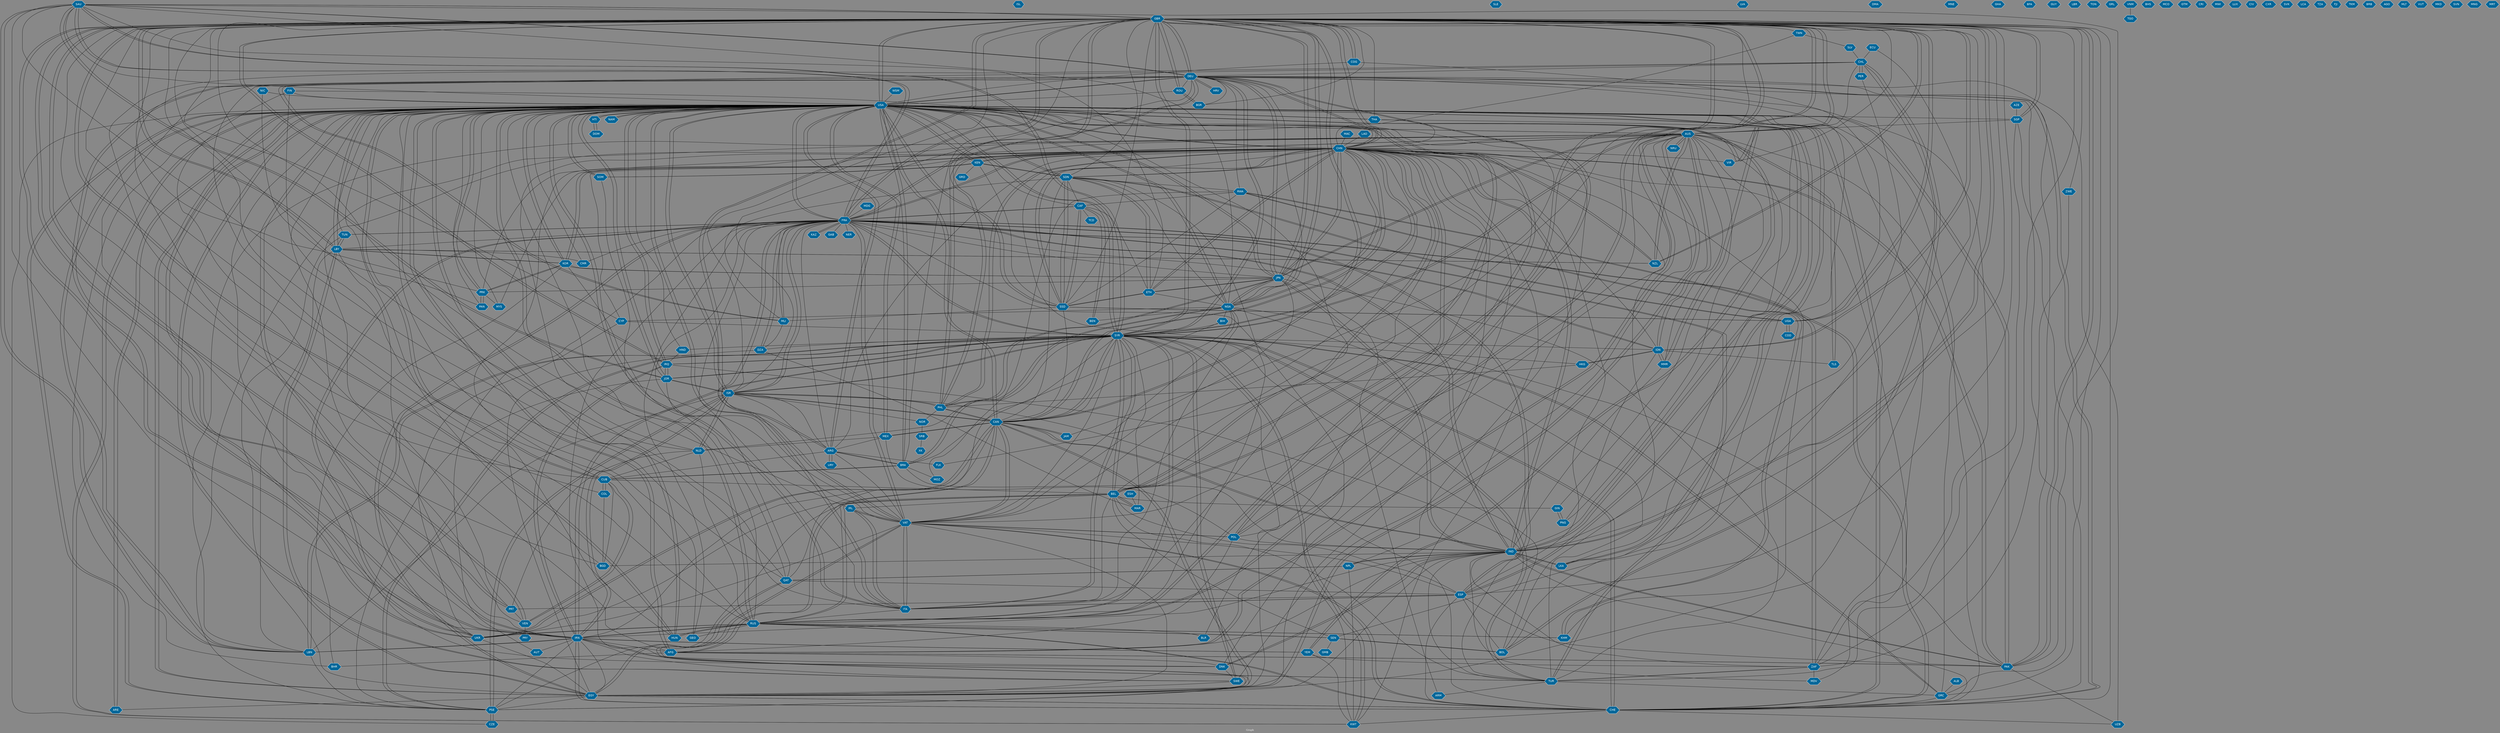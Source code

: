// Countries together in item graph
graph {
	graph [bgcolor="#888888" fontcolor=white fontsize=12 label="Graph" outputorder=edgesfirst overlap=prism]
	node [color=white fillcolor="#006699" fontcolor=white fontname=Helvetica shape=hexagon style=filled]
	edge [arrowhead=open color=black fontcolor=white fontname=Courier fontsize=12]
		SAU [label=SAU]
		GBR [label=GBR]
		DEU [label=DEU]
		ZAF [label=ZAF]
		CHN [label=CHN]
		SDN [label=SDN]
		TUN [label=TUN]
		USA [label=USA]
		ISL [label=ISL]
		SYR [label=SYR]
		BRA [label=BRA]
		SLE [label=SLE]
		EGY [label=EGY]
		ISR [label=ISR]
		LBY [label=LBY]
		HUN [label=HUN]
		KHM [label=KHM]
		IND [label=IND]
		PAK [label=PAK]
		IDN [label=IDN]
		UGA [label=UGA]
		GRC [label=GRC]
		MAR [label=MAR]
		IRQ [label=IRQ]
		MLI [label=MLI]
		FRA [label=FRA]
		BGD [label=BGD]
		VAT [label=VAT]
		THA [label=THA]
		UKR [label=UKR]
		CHE [label=CHE]
		IRN [label=IRN]
		TUR [label=TUR]
		JPN [label=JPN]
		AFG [label=AFG]
		AUS [label=AUS]
		ESP [label=ESP]
		PSE [label=PSE]
		VIR [label=VIR]
		SSD [label=SSD]
		RUS [label=RUS]
		ETH [label=ETH]
		CAF [label=CAF]
		ESH [label=ESH]
		COG [label=COG]
		CUB [label=CUB]
		NLD [label=NLD]
		LBN [label=LBN]
		CAN [label=CAN]
		GIN [label=GIN]
		VEN [label=VEN]
		PHL [label=PHL]
		MEX [label=MEX]
		KOR [label=KOR]
		ARG [label=ARG]
		NGA [label=NGA]
		ITA [label=ITA]
		POL [label=POL]
		JAM [label=JAM]
		BEL [label=BEL]
		RWA [label=RWA]
		NZL [label=NZL]
		NOR [label=NOR]
		HKG [label=HKG]
		COL [label=COL]
		PRK [label=PRK]
		SEN [label=SEN]
		CHL [label=CHL]
		MYS [label=MYS]
		LKA [label=LKA]
		IRL [label=IRL]
		JOR [label=JOR]
		QAT [label=QAT]
		LVA [label=LVA]
		KWT [label=KWT]
		AUT [label=AUT]
		PRT [label=PRT]
		HTI [label=HTI]
		DMA [label=DMA]
		DZA [label=DZA]
		MNE [label=MNE]
		SLV [label=SLV]
		DNK [label=DNK]
		MMR [label=MMR]
		BOL [label=BOL]
		ARE [label=ARE]
		YEM [label=YEM]
		SWE [label=SWE]
		AZE [label=AZE]
		CZE [label=CZE]
		ZWE [label=ZWE]
		GHA [label=GHA]
		BFA [label=BFA]
		GUY [label=GUY]
		MDG [label=MDG]
		TLS [label=TLS]
		NRU [label=NRU]
		LBR [label=LBR]
		URY [label=URY]
		MDV [label=MDV]
		TON [label=TON]
		SOM [label=SOM]
		PER [label=PER]
		NPL [label=NPL]
		HND [label=HND]
		BLR [label=BLR]
		CYP [label=CYP]
		DOM [label=DOM]
		ROU [label=ROU]
		BGR [label=BGR]
		XK [label=XK]
		GRL [label=GRL]
		MAC [label=MAC]
		FLK [label=FLK]
		BIH [label=BIH]
		KEN [label=KEN]
		VNM [label=VNM]
		TGO [label=TGO]
		BHS [label=BHS]
		BEN [label=BEN]
		PAN [label=PAN]
		BHR [label=BHR]
		MCO [label=MCO]
		GTM [label=GTM]
		HRV [label=HRV]
		SRB [label=SRB]
		SGP [label=SGP]
		CRI [label=CRI]
		MWI [label=MWI]
		NER [label=NER]
		ARM [label=ARM]
		NIC [label=NIC]
		ECU [label=ECU]
		LUX [label=LUX]
		GEO [label=GEO]
		CMR [label=CMR]
		FIN [label=FIN]
		KAZ [label=KAZ]
		LAO [label=LAO]
		CIV [label=CIV]
		TCD [label=TCD]
		NAM [label=NAM]
		TWN [label=TWN]
		WSM [label=WSM]
		GMB [label=GMB]
		MOZ [label=MOZ]
		"CXR " [label="CXR "]
		PNG [label=PNG]
		SVK [label=SVK]
		LCA [label=LCA]
		ALB [label=ALB]
		TZA [label=TZA]
		UZB [label=UZB]
		FJI [label=FJI]
		PRY [label=PRY]
		TKM [label=TKM]
		GRD [label=GRD]
		COD [label=COD]
		BRB [label=BRB]
		AGO [label=AGO]
		MLT [label=MLT]
		VUT [label=VUT]
		MKD [label=MKD]
		SVN [label=SVN]
		MNG [label=MNG]
		MRT [label=MRT]
		GAB [label=GAB]
			NPL -- KWT [weight=1]
			LKA -- IND [weight=3]
			FRA -- RUS [weight=2]
			MLI -- FRA [weight=5]
			USA -- VAT [weight=2]
			SSD -- ETH [weight=6]
			CAF -- FRA [weight=7]
			CUB -- BRA [weight=3]
			IDN -- CHN [weight=1]
			ARG -- USA [weight=2]
			THA -- USA [weight=2]
			CAN -- GBR [weight=2]
			IND -- JPN [weight=3]
			SDN -- ETH [weight=10]
			ETH -- CAF [weight=1]
			CHL -- SEN [weight=1]
			PHL -- NOR [weight=1]
			VAT -- ISR [weight=2]
			CUB -- CHL [weight=1]
			VAT -- POL [weight=1]
			HND -- IRQ [weight=1]
			CHE -- USA [weight=4]
			ISR -- NLD [weight=2]
			JPN -- PHL [weight=4]
			BEL -- MAR [weight=1]
			IND -- CHN [weight=1]
			USA -- SSD [weight=5]
			LBY -- USA [weight=2]
			BGD -- GBR [weight=1]
			RUS -- GEO [weight=1]
			USA -- YEM [weight=3]
			USA -- SGP [weight=1]
			IRN -- EGY [weight=2]
			VEN -- PRY [weight=1]
			ARG -- URY [weight=1]
			CHN -- SDN [weight=4]
			SSD -- CHN [weight=2]
			USA -- UKR [weight=1]
			IDN -- GBR [weight=2]
			ITA -- NGA [weight=1]
			FIN -- USA [weight=1]
			DEU -- HRV [weight=3]
			JPN -- GBR [weight=2]
			KOR -- PRK [weight=5]
			NGA -- USA [weight=6]
			USA -- IRQ [weight=19]
			KOR -- USA [weight=5]
			CAN -- VAT [weight=4]
			ISR -- CHE [weight=1]
			MAR -- BEL [weight=2]
			AFG -- CAN [weight=1]
			EGY -- PSE [weight=1]
			CHE -- SGP [weight=1]
			BOL -- SEN [weight=3]
			AUS -- CHE [weight=1]
			HUN -- USA [weight=1]
			CHN -- IND [weight=6]
			BEL -- IRL [weight=1]
			TUR -- GRC [weight=1]
			TUN -- LBY [weight=1]
			USA -- SYR [weight=31]
			IRN -- AUT [weight=1]
			CAN -- CHN [weight=1]
			FRA -- CMR [weight=1]
			JPN -- DEU [weight=1]
			GBR -- IND [weight=7]
			ECU -- IND [weight=1]
			RUS -- BEL [weight=1]
			IDN -- FRA [weight=1]
			EGY -- GBR [weight=4]
			CUB -- BEL [weight=1]
			CHN -- FRA [weight=6]
			SDN -- RUS [weight=1]
			FRA -- ESP [weight=1]
			ITA -- BEL [weight=1]
			NGA -- BIH [weight=1]
			IRN -- SYR [weight=50]
			PSE -- USA [weight=2]
			IND -- BGD [weight=1]
			FRA -- DEU [weight=2]
			KEN -- USA [weight=3]
			YEM -- KWT [weight=1]
			TUR -- ARM [weight=1]
			AUS -- GBR [weight=4]
			GBR -- SDN [weight=1]
			IRN -- RUS [weight=6]
			NGA -- TUR [weight=1]
			LKA -- GBR [weight=1]
			USA -- ISR [weight=8]
			MLI -- DZA [weight=1]
			HUN -- GBR [weight=6]
			BRA -- NGA [weight=2]
			BOL -- CHN [weight=1]
			AFG -- DNK [weight=1]
			SWE -- EGY [weight=1]
			SDN -- CAN [weight=1]
			MMR -- IND [weight=1]
			LBY -- FRA [weight=2]
			RWA -- DEU [weight=1]
			ZAF -- TUR [weight=2]
			HTI -- USA [weight=2]
			CHN -- ITA [weight=2]
			MDV -- IND [weight=1]
			FRA -- SYR [weight=7]
			MEX -- USA [weight=12]
			VAT -- CHN [weight=2]
			SOM -- USA [weight=4]
			USA -- GRC [weight=2]
			PAK -- DEU [weight=1]
			USA -- FRA [weight=8]
			IDN -- MMR [weight=1]
			USA -- SOM [weight=10]
			LBN -- LBY [weight=2]
			POL -- GBR [weight=2]
			SYR -- PSE [weight=3]
			CMR -- USA [weight=1]
			PHL -- CAN [weight=3]
			IND -- CAN [weight=1]
			IDN -- PNG [weight=1]
			GBR -- USA [weight=28]
			GBR -- ZAF [weight=1]
			VNM -- TGO [weight=1]
			BRA -- USA [weight=4]
			GBR -- PRK [weight=1]
			MLI -- DEU [weight=1]
			AUS -- TLS [weight=5]
			NPL -- IND [weight=1]
			SYR -- USA [weight=33]
			SYR -- IRQ [weight=4]
			ISR -- JOR [weight=5]
			PHL -- ISR [weight=1]
			USA -- HUN [weight=1]
			USA -- CZE [weight=1]
			CHE -- UZB [weight=1]
			ISR -- SYR [weight=2]
			COG -- USA [weight=2]
			AFG -- POL [weight=1]
			IRQ -- USA [weight=20]
			CHE -- VAT [weight=2]
			SYR -- HND [weight=1]
			ZAF -- IND [weight=2]
			SDN -- RWA [weight=1]
			BEL -- GBR [weight=2]
			NGA -- GBR [weight=1]
			SAU -- JOR [weight=1]
			SLV -- CHL [weight=1]
			PRT -- GBR [weight=1]
			CAN -- UKR [weight=1]
			ARG -- GBR [weight=2]
			KEN -- SDN [weight=1]
			USA -- IND [weight=30]
			QAT -- EGY [weight=2]
			SOM -- KEN [weight=5]
			BHR -- KOR [weight=1]
			CAN -- MEX [weight=1]
			AUS -- PHL [weight=1]
			BGR -- ROU [weight=7]
			USA -- POL [weight=2]
			ISR -- NOR [weight=2]
			SYR -- SWE [weight=2]
			RUS -- BLR [weight=1]
			ETH -- JPN [weight=1]
			GBR -- ITA [weight=1]
			TUR -- IRN [weight=2]
			SYR -- ITA [weight=2]
			ALB -- GRC [weight=1]
			AUS -- JPN [weight=1]
			PSE -- IRN [weight=2]
			CHN -- MYS [weight=1]
			NZL -- AUS [weight=3]
			RUS -- DEU [weight=1]
			BLR -- CHN [weight=1]
			JOR -- SAU [weight=1]
			BOL -- ESP [weight=1]
			BHR -- USA [weight=1]
			USA -- JOR [weight=3]
			NPL -- USA [weight=3]
			HKG -- IDN [weight=2]
			IRN -- SWE [weight=1]
			IND -- NPL [weight=1]
			RWA -- CAF [weight=1]
			JAM -- CAN [weight=3]
			DEU -- HUN [weight=1]
			SSD -- KEN [weight=2]
			TUR -- SYR [weight=2]
			EGY -- FRA [weight=1]
			PRT -- VEN [weight=1]
			DEU -- JPN [weight=2]
			UZB -- DEU [weight=1]
			ESP -- PRT [weight=1]
			CAN -- USA [weight=9]
			USA -- SAU [weight=3]
			THA -- IND [weight=1]
			SDN -- CHN [weight=2]
			ISR -- FRA [weight=1]
			SYR -- QAT [weight=2]
			USA -- NGA [weight=4]
			VAT -- CHE [weight=2]
			BGD -- CUB [weight=1]
			KWT -- SYR [weight=2]
			USA -- LKA [weight=2]
			IND -- EGY [weight=1]
			USA -- LBN [weight=1]
			TLS -- AUS [weight=5]
			SYR -- LBN [weight=8]
			SYR -- CAN [weight=1]
			SDN -- NGA [weight=1]
			GBR -- RUS [weight=1]
			CAN -- SYR [weight=1]
			RUS -- IRN [weight=8]
			SSD -- UGA [weight=1]
			CHN -- MDV [weight=1]
			FIN -- AFG [weight=1]
			PAK -- CHN [weight=1]
			SWE -- AUS [weight=1]
			EGY -- CAN [weight=2]
			FRA -- MLI [weight=6]
			PHL -- AUS [weight=1]
			ETH -- NGA [weight=1]
			SYR -- IRN [weight=53]
			USA -- IRN [weight=27]
			CAF -- SSD [weight=1]
			SYR -- BEL [weight=1]
			CHL -- PER [weight=7]
			USA -- CHN [weight=46]
			BEL -- USA [weight=1]
			COL -- CUB [weight=4]
			EGY -- QAT [weight=3]
			KEN -- GRD [weight=2]
			AUS -- USA [weight=10]
			AUS -- CHL [weight=1]
			KAZ -- FRA [weight=4]
			VAT -- PSE [weight=1]
			FRA -- CHE [weight=1]
			CYP -- SYR [weight=1]
			CHN -- ARG [weight=1]
			PAK -- GBR [weight=6]
			PAN -- PRK [weight=3]
			DEU -- CHN [weight=2]
			IRN -- AFG [weight=1]
			CHE -- GBR [weight=3]
			SDN -- MLI [weight=1]
			GBR -- LBY [weight=9]
			GBR -- FLK [weight=1]
			JPN -- FRA [weight=4]
			USA -- HTI [weight=2]
			GBR -- ZWE [weight=1]
			JPN -- PRK [weight=1]
			FRA -- IND [weight=3]
			JPN -- ETH [weight=1]
			FRA -- QAT [weight=1]
			CHN -- JPN [weight=36]
			SEN -- RUS [weight=3]
			LBY -- NZL [weight=4]
			IRQ -- SYR [weight=3]
			PSE -- ISR [weight=41]
			ESP -- VAT [weight=1]
			EGY -- CHE [weight=1]
			ISR -- USA [weight=16]
			USA -- HND [weight=1]
			USA -- DNK [weight=1]
			UKR -- BEL [weight=3]
			USA -- ESP [weight=1]
			KEN -- SOM [weight=3]
			PSE -- BEL [weight=1]
			JPN -- AUS [weight=2]
			AUS -- IDN [weight=15]
			POL -- USA [weight=1]
			VAT -- NGA [weight=1]
			USA -- KOR [weight=1]
			GBR -- AUS [weight=4]
			PNG -- GIN [weight=2]
			GBR -- SYR [weight=21]
			IRN -- CAN [weight=1]
			GBR -- IDN [weight=2]
			ROU -- USA [weight=5]
			GIN -- PNG [weight=2]
			BRA -- BIH [weight=1]
			ISR -- PSE [weight=59]
			IND -- PAK [weight=1]
			FRA -- SAU [weight=1]
			FRA -- ITA [weight=6]
			CHN -- KEN [weight=4]
			UGA -- GBR [weight=3]
			SEN -- BOL [weight=1]
			CAF -- TCD [weight=1]
			ESP -- FRA [weight=2]
			NLD -- RUS [weight=3]
			ZAF -- RWA [weight=3]
			SYR -- CHN [weight=6]
			AUS -- EGY [weight=3]
			IND -- LKA [weight=2]
			SYR -- JOR [weight=2]
			PAK -- ESP [weight=3]
			UGA -- COD [weight=1]
			GBR -- BGR [weight=3]
			USA -- JPN [weight=16]
			CHN -- VIR [weight=2]
			USA -- MEX [weight=14]
			CHN -- SSD [weight=1]
			SSD -- USA [weight=5]
			PHL -- CHN [weight=1]
			PRK -- KOR [weight=3]
			SAU -- QAT [weight=2]
			JOR -- USA [weight=5]
			ZAF -- MDV [weight=1]
			IRN -- TUR [weight=2]
			SEN -- GMB [weight=1]
			BEN -- CAF [weight=3]
			GRC -- GBR [weight=1]
			CHL -- BOL [weight=1]
			LBY -- EGY [weight=13]
			CHN -- NGA [weight=1]
			MMR -- IDN [weight=1]
			DEU -- NGA [weight=1]
			LKA -- USA [weight=3]
			USA -- ARG [weight=2]
			CHE -- KWT [weight=1]
			USA -- DEU [weight=13]
			SDN -- USA [weight=7]
			VEN -- CUB [weight=2]
			FIN -- BEL [weight=1]
			CAN -- JAM [weight=2]
			BRA -- MOZ [weight=1]
			ESP -- ITA [weight=2]
			GBR -- NZL [weight=5]
			NGA -- JPN [weight=1]
			USA -- CAN [weight=6]
			CAN -- ISR [weight=1]
			USA -- KWT [weight=2]
			AUS -- POL [weight=2]
			IRL -- ITA [weight=1]
			NOR -- SRB [weight=1]
			SSD -- SDN [weight=111]
			LBN -- USA [weight=1]
			MDG -- FRA [weight=1]
			JPN -- KOR [weight=3]
			FRA -- VAT [weight=9]
			DNK -- IND [weight=14]
			AUS -- SYR [weight=3]
			FRA -- TUR [weight=9]
			BEL -- SYR [weight=5]
			USA -- NAM [weight=1]
			UKR -- EGY [weight=1]
			GBR -- COG [weight=2]
			SAU -- FRA [weight=1]
			CYP -- GBR [weight=1]
			USA -- CUB [weight=6]
			GBR -- SAU [weight=1]
			BEL -- RUS [weight=2]
			NIC -- PAN [weight=1]
			CUB -- USA [weight=8]
			FIN -- RUS [weight=1]
			QAT -- NPL [weight=3]
			PAN -- USA [weight=1]
			SRB -- XK [weight=2]
			NLD -- SYR [weight=1]
			SGP -- GBR [weight=1]
			IND -- DNK [weight=7]
			EGY -- VAT [weight=4]
			PER -- IND [weight=1]
			SYR -- KWT [weight=2]
			FRA -- UKR [weight=1]
			IND -- FRA [weight=14]
			ZWE -- ZAF [weight=1]
			NGA -- PAK [weight=1]
			AUS -- NLD [weight=1]
			CHN -- HKG [weight=1]
			DEU -- MLI [weight=1]
			FRA -- IDN [weight=2]
			PRK -- MYS [weight=1]
			ECU -- CHL [weight=1]
			IRQ -- GBR [weight=1]
			SYR -- TUR [weight=7]
			VEN -- USA [weight=2]
			UGA -- SDN [weight=6]
			IDN -- HKG [weight=4]
			CZE -- PSE [weight=21]
			USA -- THA [weight=1]
			CHE -- RUS [weight=1]
			CHL -- COL [weight=1]
			VAT -- USA [weight=4]
			TUR -- ZAF [weight=2]
			SAU -- ETH [weight=1]
			SDN -- KEN [weight=2]
			PER -- CHL [weight=2]
			CHE -- SYR [weight=67]
			DEU -- CHE [weight=1]
			GBR -- ROU [weight=4]
			AFG -- GBR [weight=5]
			CHN -- PAK [weight=1]
			CHN -- CAN [weight=1]
			CHN -- DNK [weight=2]
			ESH -- MAR [weight=1]
			DEU -- GBR [weight=6]
			GBR -- PRT [weight=2]
			LAO -- CHN [weight=3]
			IND -- GBR [weight=5]
			TUN -- FRA [weight=2]
			SYR -- ISR [weight=4]
			ISR -- DEU [weight=1]
			VAT -- ARG [weight=2]
			CHN -- DEU [weight=2]
			USA -- KEN [weight=1]
			DEU -- ROU [weight=2]
			AUS -- LBN [weight=1]
			DZA -- MAR [weight=1]
			JOR -- SYR [weight=2]
			DOM -- HTI [weight=1]
			PSE -- JOR [weight=2]
			ETH -- SDN [weight=10]
			PAK -- IND [weight=2]
			SAU -- GBR [weight=2]
			CHE -- ESP [weight=1]
			ESP -- CHN [weight=1]
			PRK -- USA [weight=9]
			SAU -- SYR [weight=2]
			GBR -- BEL [weight=2]
			ARE -- USA [weight=3]
			MOZ -- RWA [weight=1]
			NGA -- BRA [weight=1]
			ITA -- FRA [weight=3]
			USA -- BEL [weight=2]
			USA -- AFG [weight=22]
			SYR -- MAR [weight=1]
			SEN -- BEL [weight=1]
			BRA -- GBR [weight=1]
			HKG -- PHL [weight=3]
			QAT -- USA [weight=1]
			CAF -- BEN [weight=2]
			CHN -- EGY [weight=1]
			ISR -- PHL [weight=2]
			SSD -- CAF [weight=2]
			FRA -- NER [weight=1]
			GBR -- CAN [weight=1]
			IND -- USA [weight=25]
			CHN -- AUS [weight=2]
			USA -- ARE [weight=5]
			CHN -- TWN [weight=2]
			YEM -- IRN [weight=3]
			DZA -- FRA [weight=1]
			GBR -- PAK [weight=4]
			EGY -- USA [weight=9]
			LKA -- AUS [weight=1]
			GBR -- IRL [weight=1]
			GBR -- QAT [weight=2]
			PSE -- CZE [weight=25]
			MEX -- ARG [weight=1]
			SYR -- RUS [weight=13]
			SAU -- NGA [weight=1]
			VIR -- GBR [weight=2]
			KOR -- LBY [weight=4]
			LBN -- SYR [weight=9]
			KOR -- CHN [weight=2]
			VAT -- FRA [weight=13]
			JPN -- IND [weight=2]
			AUS -- PRT [weight=1]
			IRN -- YEM [weight=6]
			POL -- MEX [weight=1]
			URY -- ARG [weight=1]
			SGP -- AUS [weight=1]
			AUS -- NRU [weight=1]
			PAK -- AFG [weight=6]
			PHL -- GBR [weight=1]
			RWA -- KHM [weight=1]
			FRA -- USA [weight=11]
			JAM -- USA [weight=2]
			FRA -- KWT [weight=2]
			FRA -- KAZ [weight=1]
			FRA -- GBR [weight=21]
			IRL -- VAT [weight=1]
			KOR -- JPN [weight=1]
			IRN -- IRQ [weight=3]
			SWE -- SYR [weight=3]
			CAN -- AFG [weight=1]
			VAT -- AUS [weight=1]
			UKR -- DEU [weight=3]
			CAN -- PHL [weight=2]
			NGA -- CHN [weight=1]
			GRC -- CHE [weight=2]
			CHE -- IRN [weight=7]
			PNG -- AUS [weight=1]
			EGY -- ARE [weight=1]
			VAT -- ITA [weight=3]
			THA -- CHN [weight=1]
			IRQ -- JOR [weight=2]
			LBY -- IRN [weight=1]
			CHN -- PHL [weight=2]
			ARG -- ISR [weight=2]
			SYR -- FRA [weight=8]
			RUS -- UKR [weight=10]
			ITA -- USA [weight=1]
			NGA -- CAN [weight=1]
			SSD -- GBR [weight=1]
			IRN -- USA [weight=22]
			GBR -- POL [weight=4]
			USA -- PSE [weight=2]
			IRN -- GBR [weight=5]
			FRA -- ARM [weight=1]
			NLD -- CUB [weight=1]
			CHE -- EGY [weight=1]
			ESP -- USA [weight=2]
			SYR -- BOL [weight=1]
			USA -- BRA [weight=3]
			CHN -- KOR [weight=2]
			GBR -- UGA [weight=2]
			USA -- PAK [weight=3]
			SYR -- AUS [weight=5]
			USA -- AUS [weight=4]
			DEU -- UKR [weight=1]
			UKR -- RUS [weight=9]
			VAT -- JOR [weight=1]
			USA -- EGY [weight=6]
			COD -- UGA [weight=1]
			SYR -- DEU [weight=3]
			ZAF -- USA [weight=1]
			SAU -- IRN [weight=1]
			LBY -- KOR [weight=5]
			PSE -- SYR [weight=5]
			KHM -- RUS [weight=1]
			SSD -- CAN [weight=1]
			RUS -- CHE [weight=3]
			MEX -- CAN [weight=2]
			HUN -- RUS [weight=3]
			UKR -- CAN [weight=1]
			DNK -- SWE [weight=1]
			RWA -- ZAF [weight=7]
			SAU -- DEU [weight=1]
			FRA -- CAF [weight=6]
			GIN -- AUS [weight=1]
			ISR -- IRN [weight=1]
			BEL -- TUR [weight=4]
			RUS -- USA [weight=43]
			ARG -- BRA [weight=2]
			MEX -- NLD [weight=1]
			GBR -- NGA [weight=6]
			USA -- SWE [weight=1]
			DNK -- FRA [weight=1]
			USA -- MMR [weight=1]
			CHN -- SYR [weight=2]
			SSD -- MLI [weight=1]
			FRA -- ISR [weight=1]
			AUS -- CHN [weight=3]
			SYR -- GBR [weight=13]
			IDN -- AUS [weight=11]
			IRQ -- TUR [weight=1]
			CHN -- ETH [weight=1]
			RUS -- CHN [weight=2]
			ISR -- CAN [weight=2]
			NLD -- PRT [weight=1]
			CHE -- FRA [weight=1]
			BRA -- IND [weight=2]
			UKR -- FRA [weight=2]
			GBR -- IRN [weight=3]
			BRA -- CUB [weight=2]
			SDN -- CAF [weight=3]
			SYR -- VAT [weight=1]
			CUB -- COL [weight=3]
			SGP -- TUR [weight=1]
			SYR -- GRC [weight=1]
			DZA -- EGY [weight=1]
			PRK -- CHN [weight=1]
			SOM -- ITA [weight=1]
			FRA -- GAB [weight=1]
			VAT -- CAN [weight=1]
			LBY -- TUN [weight=1]
			MYS -- USA [weight=1]
			UGA -- SSD [weight=4]
			EGY -- TUN [weight=4]
			CAN -- IND [weight=1]
			NIC -- USA [weight=1]
			AFG -- USA [weight=24]
			BOL -- DEU [weight=1]
			GBR -- ARG [weight=2]
			ROU -- BGR [weight=5]
			USA -- LBY [weight=3]
			EGY -- AUS [weight=3]
			VAT -- IRL [weight=1]
			PSE -- VAT [weight=1]
			LBY -- GBR [weight=9]
			IRN -- ISR [weight=2]
			ARG -- CUB [weight=1]
			MMR -- AUS [weight=1]
			USA -- TUN [weight=1]
			RUS -- KHM [weight=2]
			SDN -- SSD [weight=127]
			FRA -- ARG [weight=1]
			JPN -- CHN [weight=20]
			BGD -- USA [weight=2]
			CHL -- DEU [weight=1]
			GBR -- THA [weight=2]
			DEU -- SYR [weight=4]
			GBR -- JPN [weight=3]
			POL -- VAT [weight=1]
			KHM -- RWA [weight=1]
			JOR -- IRQ [weight=2]
			DEU -- RUS [weight=1]
			JPN -- USA [weight=15]
			MAC -- CHN [weight=1]
			IRQ -- IRN [weight=4]
			CHN -- USA [weight=37]
			JPN -- VAT [weight=1]
			CHN -- KWT [weight=1]
			CHN -- GBR [weight=6]
			GBR -- CHN [weight=6]
			USA -- CHE [weight=4]
			TUR -- FRA [weight=4]
			RUS -- SYR [weight=10]
			USA -- CAF [weight=2]
			PRK -- PAN [weight=2]
			TUR -- JPN [weight=1]
			BEL -- GIN [weight=1]
			CHN -- RUS [weight=2]
			NGA -- CYP [weight=2]
			GBR -- DEU [weight=4]
			NGA -- BEN [weight=1]
			YEM -- ZAF [weight=1]
			SYR -- DZA [weight=1]
			ISR -- LBN [weight=1]
			IND -- CHE [weight=1]
			CHE -- DEU [weight=2]
			LBN -- PSE [weight=1]
			UKR -- USA [weight=8]
			USA -- RUS [weight=34]
			GBR -- TWN [weight=1]
			AFG -- BHR [weight=1]
			PSE -- AUS [weight=1]
			COG -- UGA [weight=1]
			GEO -- USA [weight=2]
			BEL -- CHN [weight=1]
			RUS -- HUN [weight=2]
			CYP -- UKR [weight=1]
			NZL -- CHN [weight=1]
			SYR -- SAU [weight=2]
			USA -- NLD [weight=1]
			NAM -- USA [weight=1]
			GBR -- IRQ [weight=1]
			SAU -- LBN [weight=1]
			LBY -- CMR [weight=1]
			CUB -- CHN [weight=1]
			DEU -- FRA [weight=1]
			ITA -- RUS [weight=1]
			CAN -- EGY [weight=3]
			PAK -- USA [weight=2]
			SWE -- USA [weight=1]
			UKR -- VAT [weight=1]
			LBN -- IRN [weight=1]
			CHN -- KHM [weight=2]
			GRC -- SYR [weight=2]
			ITA -- SYR [weight=1]
			CHN -- NZL [weight=1]
			PAK -- UZB [weight=1]
			ITA -- IRL [weight=1]
			GBR -- FRA [weight=22]
			WSM -- USA [weight=3]
			GBR -- AFG [weight=3]
			GRC -- DEU [weight=1]
			FRA -- DZA [weight=4]
			QAT -- ESP [weight=1]
			NZL -- GBR [weight=4]
			NRU -- AUS [weight=3]
			ROU -- GBR [weight=1]
			ETH -- SSD [weight=11]
			DEU -- IRN [weight=1]
			BGR -- DEU [weight=2]
			ETH -- CHN [weight=1]
			ISR -- GBR [weight=1]
			POL -- IND [weight=1]
			DEU -- SAU [weight=2]
			MMR -- USA [weight=1]
			ARG -- FLK [weight=3]
			VAT -- KOR [weight=1]
			SYR -- CHE [weight=47]
			RWA -- SSD [weight=1]
			EGY -- LBY [weight=3]
			AUS -- NZL [weight=1]
			GBR -- HUN [weight=4]
			SDN -- UGA [weight=1]
			TWN -- SLV [weight=1]
			USA -- SDN [weight=5]
			CUB -- VEN [weight=2]
			USA -- PRK [weight=7]
			AUT -- FRA [weight=1]
			CHN -- BEL [weight=1]
			SYR -- EGY [weight=1]
			GEO -- FRA [weight=1]
			IDN -- TLS [weight=1]
			AZE -- SGP [weight=1]
			NZL -- LBY [weight=4]
			COL -- BGD [weight=1]
			NPL -- QAT [weight=2]
			VEN -- GBR [weight=5]
			COG -- GBR [weight=1]
			NLD -- ISR [weight=1]
			JPN -- NGA [weight=1]
			IND -- IRN [weight=1]
			ITA -- ESP [weight=1]
			KEN -- CHN [weight=2]
			YEM -- USA [weight=4]
			JOR -- ISR [weight=2]
			HTI -- DOM [weight=1]
			ITA -- VAT [weight=6]
			RUS -- SEN [weight=4]
			BIH -- SYR [weight=1]
			PHL -- JPN [weight=2]
			DEU -- USA [weight=25]
			TUR -- IND [weight=1]
			GBR -- SGP [weight=1]
			PAK -- SAU [weight=1]
			GBR -- ESP [weight=1]
			LBN -- SAU [weight=2]
			FRA -- CHN [weight=6]
			USA -- ITA [weight=1]
			IND -- AFG [weight=1]
			BOL -- CHL [weight=2]
			BEL -- ESP [weight=1]
			KWT -- USA [weight=1]
			GBR -- VEN [weight=4]
			BRA -- ARG [weight=1]
			IRN -- CHE [weight=15]
			USA -- GBR [weight=25]
			GBR -- PHL [weight=1]
			FRA -- TUN [weight=1]
			AFG -- PAK [weight=2]
			DEU -- ZAF [weight=1]
			FRA -- EGY [weight=1]
			SYR -- IDN [weight=1]
			HRV -- DEU [weight=3]
			IRN -- LBN [weight=3]
			CYP -- CHN [weight=1]
}